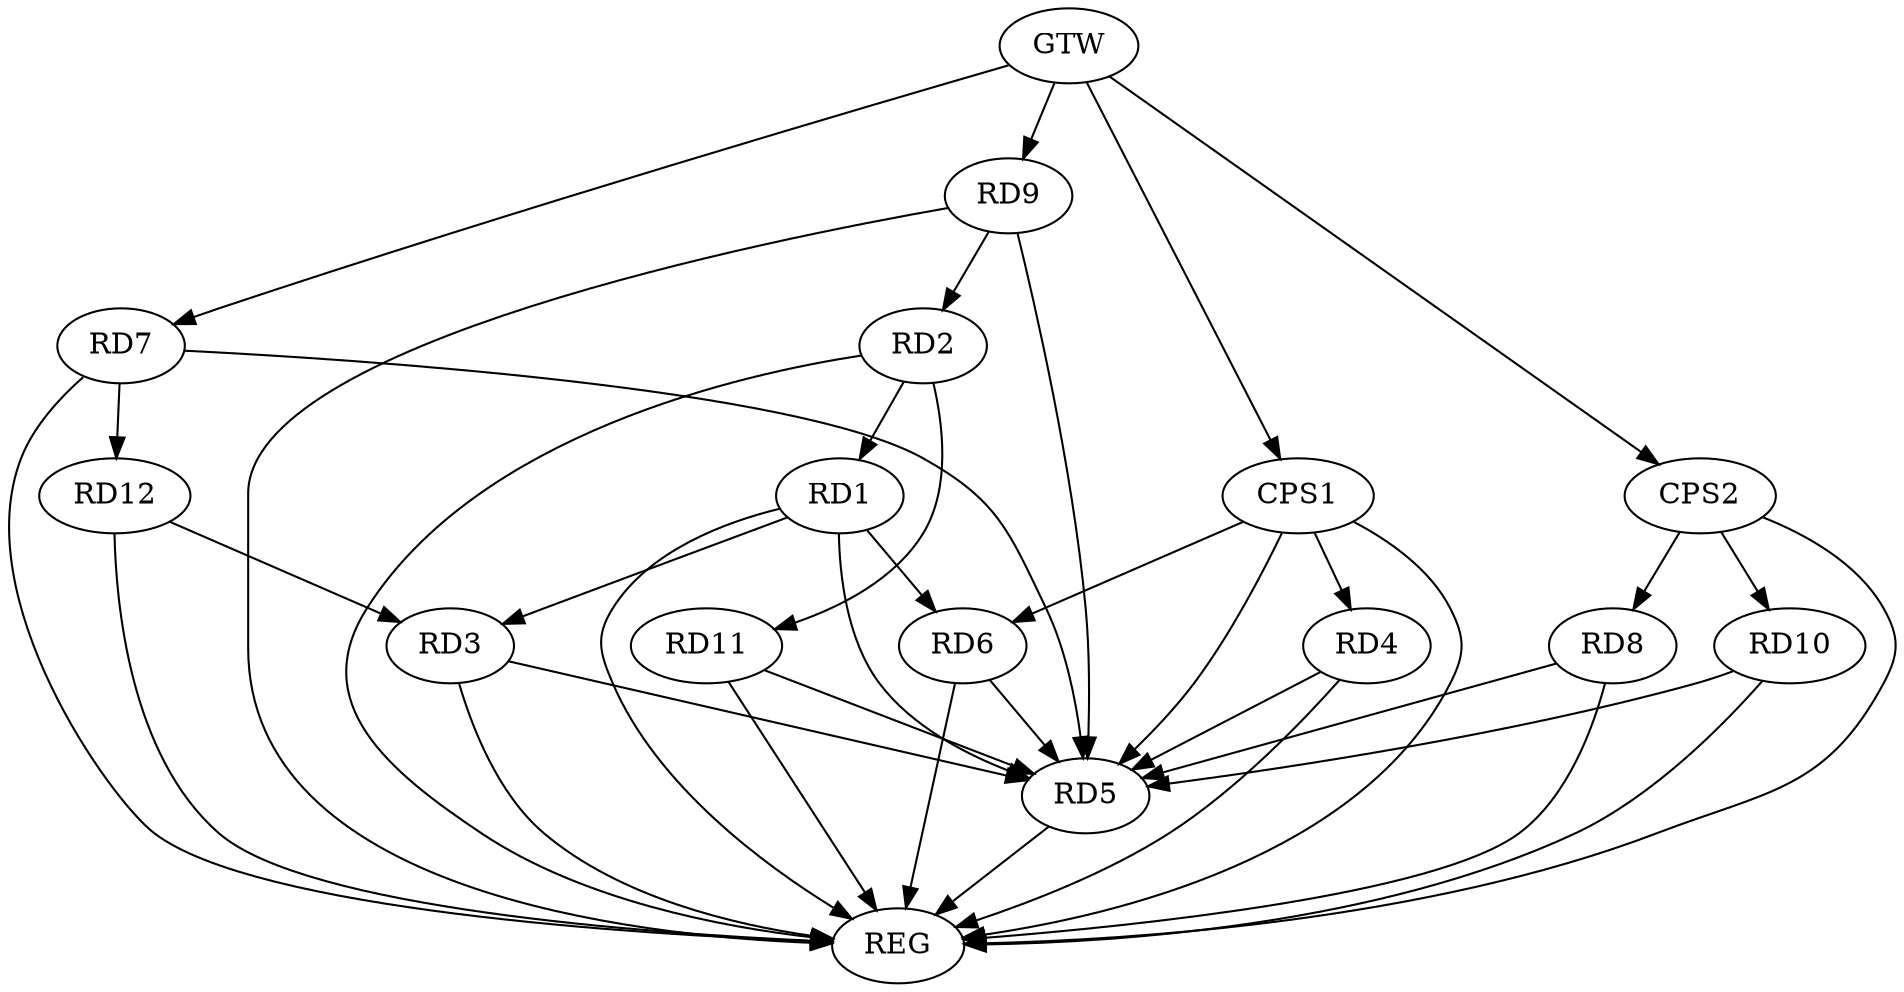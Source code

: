 strict digraph G {
  RD1 [ label="RD1" ];
  RD2 [ label="RD2" ];
  RD3 [ label="RD3" ];
  RD4 [ label="RD4" ];
  RD5 [ label="RD5" ];
  RD6 [ label="RD6" ];
  RD7 [ label="RD7" ];
  RD8 [ label="RD8" ];
  RD9 [ label="RD9" ];
  RD10 [ label="RD10" ];
  RD11 [ label="RD11" ];
  RD12 [ label="RD12" ];
  CPS1 [ label="CPS1" ];
  CPS2 [ label="CPS2" ];
  GTW [ label="GTW" ];
  REG [ label="REG" ];
  RD2 -> RD1;
  RD1 -> RD3;
  RD1 -> RD6;
  RD9 -> RD2;
  RD2 -> RD11;
  RD12 -> RD3;
  RD7 -> RD5;
  RD9 -> RD5;
  RD7 -> RD12;
  CPS1 -> RD4;
  CPS1 -> RD5;
  CPS1 -> RD6;
  CPS2 -> RD8;
  CPS2 -> RD10;
  GTW -> RD7;
  GTW -> RD9;
  GTW -> CPS1;
  GTW -> CPS2;
  RD1 -> REG;
  RD2 -> REG;
  RD3 -> REG;
  RD4 -> REG;
  RD5 -> REG;
  RD6 -> REG;
  RD7 -> REG;
  RD8 -> REG;
  RD9 -> REG;
  RD10 -> REG;
  RD11 -> REG;
  RD12 -> REG;
  CPS1 -> REG;
  CPS2 -> REG;
  RD1 -> RD5;
  RD8 -> RD5;
  RD11 -> RD5;
  RD10 -> RD5;
  RD4 -> RD5;
  RD3 -> RD5;
  RD6 -> RD5;
}
